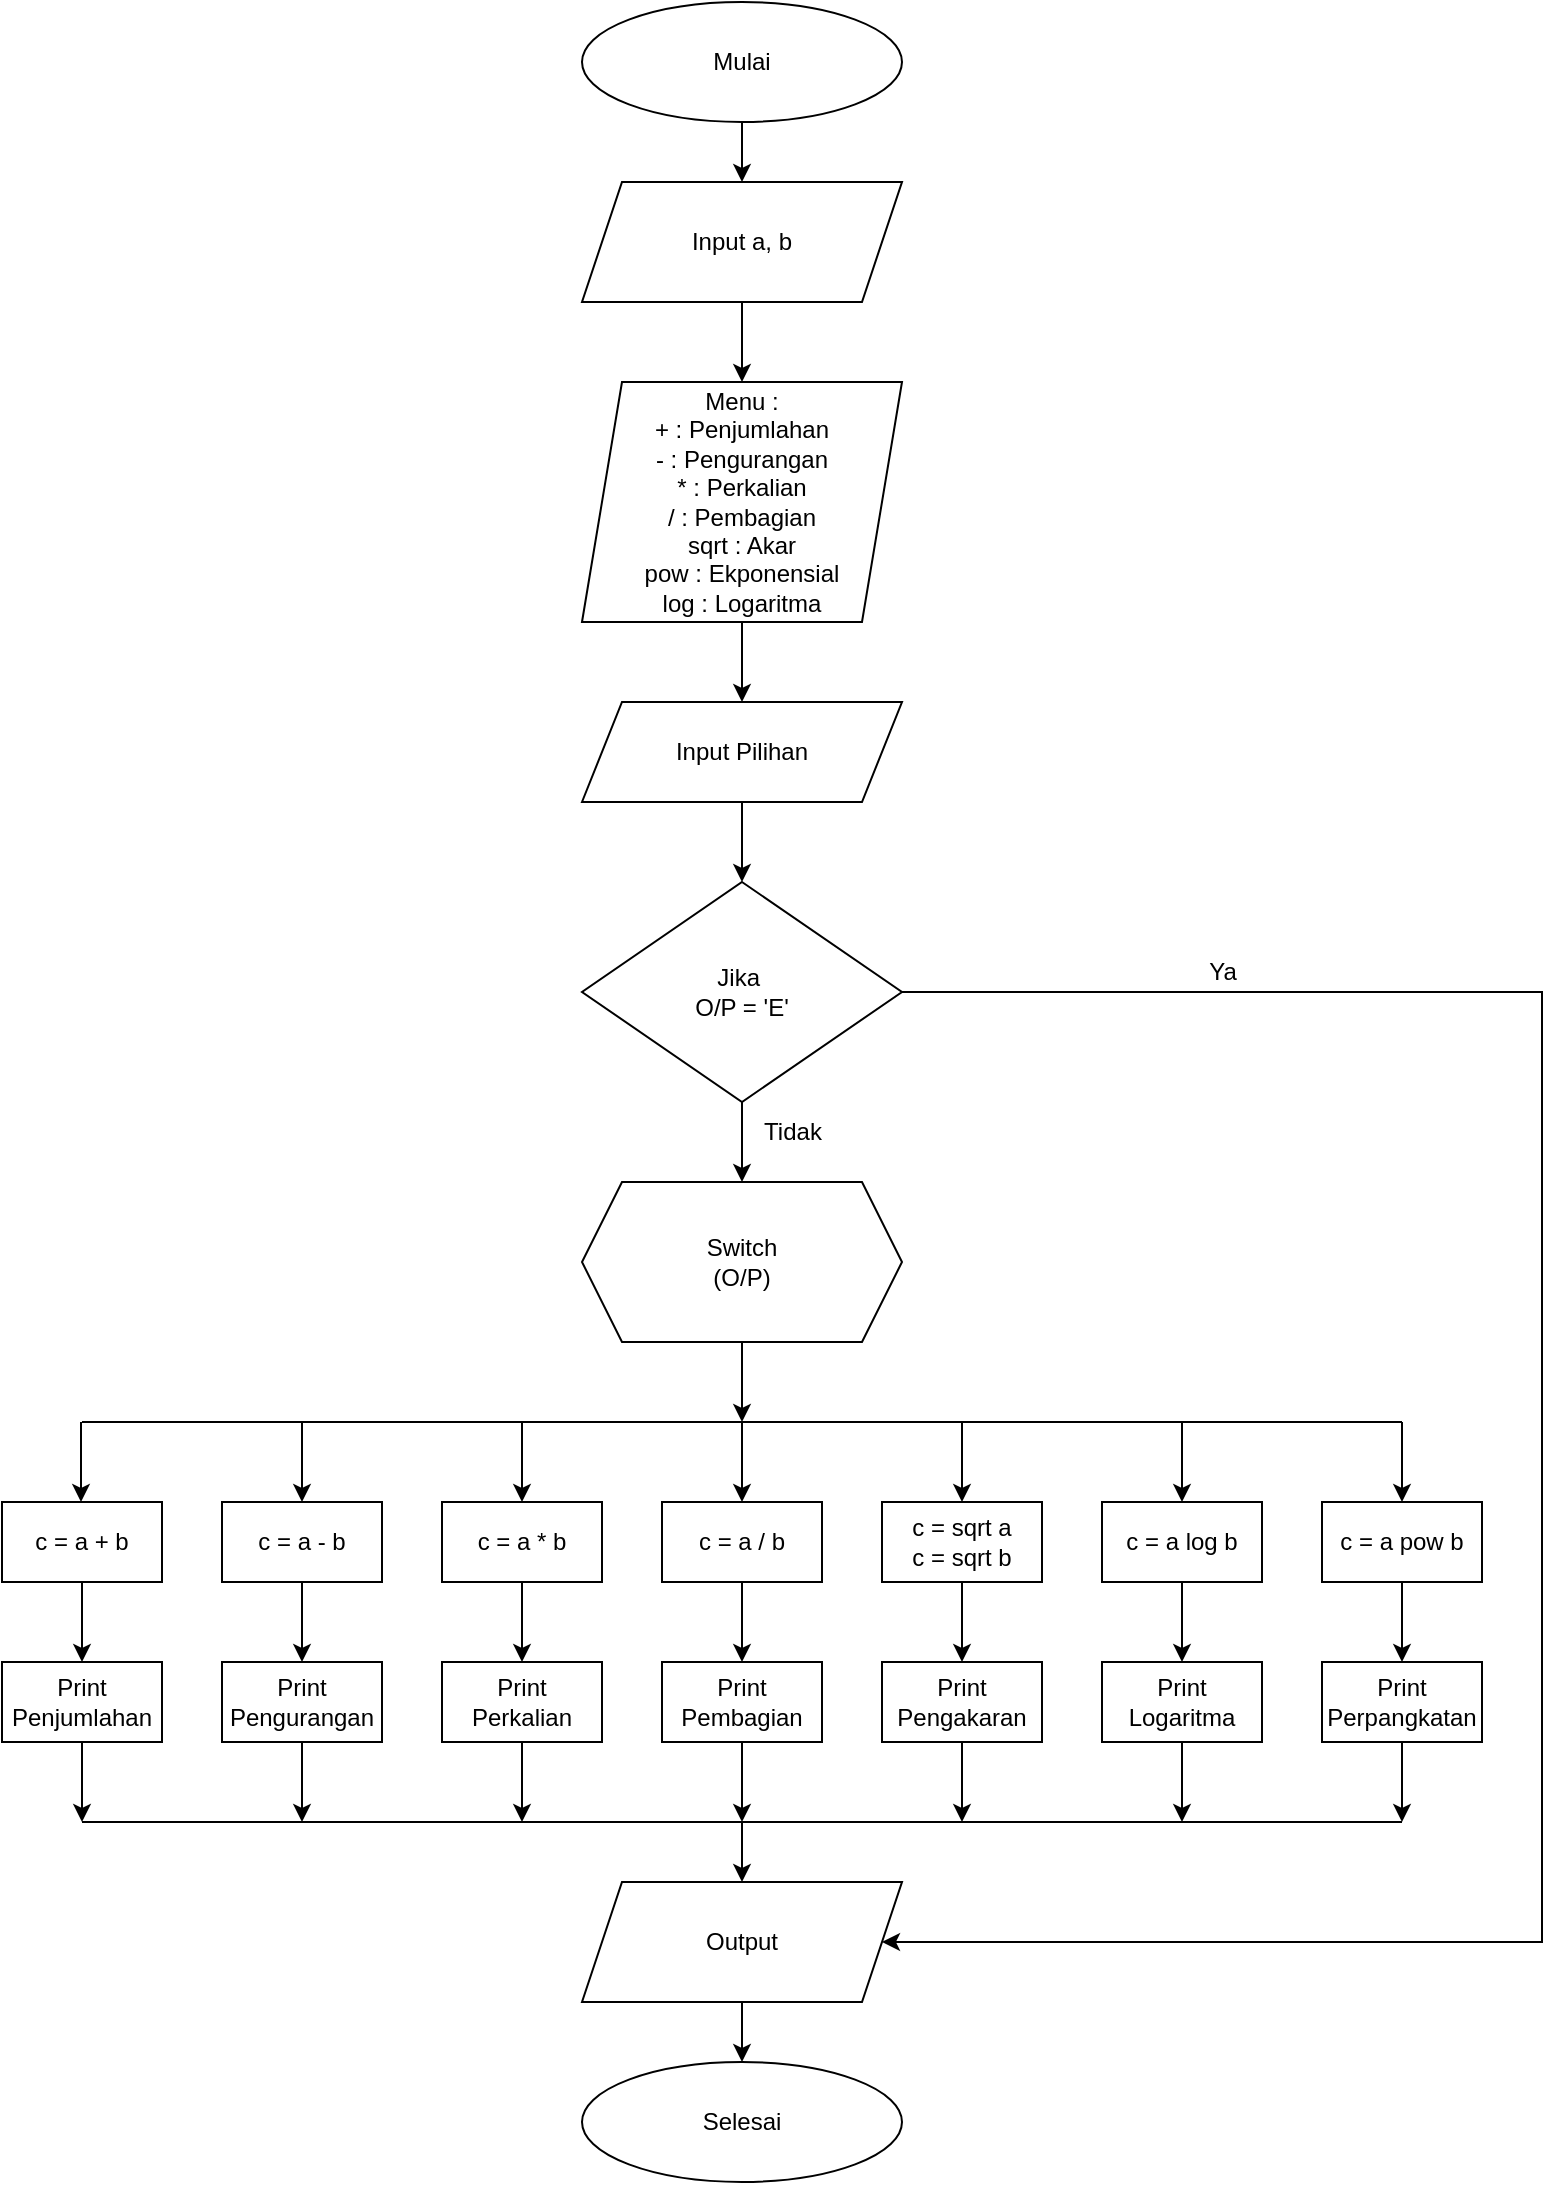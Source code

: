 <mxfile version="24.7.17">
  <diagram id="C5RBs43oDa-KdzZeNtuy" name="Page-1">
    <mxGraphModel dx="1588" dy="892" grid="1" gridSize="10" guides="1" tooltips="1" connect="1" arrows="1" fold="1" page="1" pageScale="1" pageWidth="827" pageHeight="1169" math="0" shadow="0">
      <root>
        <mxCell id="WIyWlLk6GJQsqaUBKTNV-0" />
        <mxCell id="WIyWlLk6GJQsqaUBKTNV-1" parent="WIyWlLk6GJQsqaUBKTNV-0" />
        <mxCell id="uZs7k4-zoeYezZEtZpp2-1" value="Mulai" style="ellipse;whiteSpace=wrap;html=1;labelBackgroundColor=none;" vertex="1" parent="WIyWlLk6GJQsqaUBKTNV-1">
          <mxGeometry x="320" y="10" width="160" height="60" as="geometry" />
        </mxCell>
        <mxCell id="uZs7k4-zoeYezZEtZpp2-2" value="" style="endArrow=classic;html=1;rounded=0;exitX=0.5;exitY=1;exitDx=0;exitDy=0;entryX=0.5;entryY=0;entryDx=0;entryDy=0;labelBackgroundColor=none;fontColor=default;" edge="1" parent="WIyWlLk6GJQsqaUBKTNV-1" source="uZs7k4-zoeYezZEtZpp2-1" target="uZs7k4-zoeYezZEtZpp2-3">
          <mxGeometry width="50" height="50" relative="1" as="geometry">
            <mxPoint x="380" y="410" as="sourcePoint" />
            <mxPoint x="360" y="100" as="targetPoint" />
          </mxGeometry>
        </mxCell>
        <mxCell id="uZs7k4-zoeYezZEtZpp2-3" value="Input a, b" style="shape=parallelogram;perimeter=parallelogramPerimeter;whiteSpace=wrap;html=1;fixedSize=1;labelBackgroundColor=none;" vertex="1" parent="WIyWlLk6GJQsqaUBKTNV-1">
          <mxGeometry x="320" y="100" width="160" height="60" as="geometry" />
        </mxCell>
        <mxCell id="uZs7k4-zoeYezZEtZpp2-5" value="" style="endArrow=classic;html=1;rounded=0;exitX=0.5;exitY=1;exitDx=0;exitDy=0;entryX=0.5;entryY=0;entryDx=0;entryDy=0;labelBackgroundColor=none;fontColor=default;" edge="1" parent="WIyWlLk6GJQsqaUBKTNV-1" source="uZs7k4-zoeYezZEtZpp2-3" target="uZs7k4-zoeYezZEtZpp2-6">
          <mxGeometry width="50" height="50" relative="1" as="geometry">
            <mxPoint x="380" y="110" as="sourcePoint" />
            <mxPoint x="360" y="200" as="targetPoint" />
          </mxGeometry>
        </mxCell>
        <mxCell id="uZs7k4-zoeYezZEtZpp2-8" style="edgeStyle=orthogonalEdgeStyle;rounded=0;orthogonalLoop=1;jettySize=auto;html=1;exitX=0.5;exitY=1;exitDx=0;exitDy=0;entryX=0.5;entryY=0;entryDx=0;entryDy=0;labelBackgroundColor=none;fontColor=default;" edge="1" parent="WIyWlLk6GJQsqaUBKTNV-1" source="uZs7k4-zoeYezZEtZpp2-6" target="uZs7k4-zoeYezZEtZpp2-9">
          <mxGeometry relative="1" as="geometry">
            <mxPoint x="360" y="380" as="targetPoint" />
          </mxGeometry>
        </mxCell>
        <mxCell id="uZs7k4-zoeYezZEtZpp2-6" value="Menu :&lt;div&gt;+ : Penjumlahan&lt;/div&gt;&lt;div&gt;- : Pengurangan&lt;/div&gt;&lt;div&gt;* : Perkalian&lt;/div&gt;&lt;div&gt;/ : Pembagian&lt;/div&gt;&lt;div&gt;sqrt : Akar&lt;/div&gt;&lt;div&gt;pow : Ekponensial&lt;/div&gt;&lt;div&gt;log : Logaritma&lt;/div&gt;" style="shape=parallelogram;perimeter=parallelogramPerimeter;whiteSpace=wrap;html=1;fixedSize=1;align=center;labelBackgroundColor=none;" vertex="1" parent="WIyWlLk6GJQsqaUBKTNV-1">
          <mxGeometry x="320" y="200" width="160" height="120" as="geometry" />
        </mxCell>
        <mxCell id="uZs7k4-zoeYezZEtZpp2-11" style="edgeStyle=orthogonalEdgeStyle;rounded=0;orthogonalLoop=1;jettySize=auto;html=1;entryX=0.5;entryY=0;entryDx=0;entryDy=0;labelBackgroundColor=none;fontColor=default;" edge="1" parent="WIyWlLk6GJQsqaUBKTNV-1" source="uZs7k4-zoeYezZEtZpp2-9" target="uZs7k4-zoeYezZEtZpp2-14">
          <mxGeometry relative="1" as="geometry">
            <mxPoint x="360" y="450" as="targetPoint" />
            <Array as="points">
              <mxPoint x="400" y="440" />
              <mxPoint x="400" y="440" />
            </Array>
          </mxGeometry>
        </mxCell>
        <mxCell id="uZs7k4-zoeYezZEtZpp2-9" value="Input Pilihan" style="shape=parallelogram;perimeter=parallelogramPerimeter;whiteSpace=wrap;html=1;fixedSize=1;labelBackgroundColor=none;" vertex="1" parent="WIyWlLk6GJQsqaUBKTNV-1">
          <mxGeometry x="320" y="360" width="160" height="50" as="geometry" />
        </mxCell>
        <mxCell id="uZs7k4-zoeYezZEtZpp2-16" style="edgeStyle=orthogonalEdgeStyle;rounded=0;orthogonalLoop=1;jettySize=auto;html=1;entryX=0.5;entryY=0;entryDx=0;entryDy=0;labelBackgroundColor=none;fontColor=default;" edge="1" parent="WIyWlLk6GJQsqaUBKTNV-1" source="uZs7k4-zoeYezZEtZpp2-14" target="uZs7k4-zoeYezZEtZpp2-20">
          <mxGeometry relative="1" as="geometry">
            <mxPoint x="360" y="600" as="targetPoint" />
            <Array as="points">
              <mxPoint x="400" y="600" />
              <mxPoint x="400" y="600" />
            </Array>
          </mxGeometry>
        </mxCell>
        <mxCell id="uZs7k4-zoeYezZEtZpp2-19" style="edgeStyle=orthogonalEdgeStyle;rounded=0;orthogonalLoop=1;jettySize=auto;html=1;entryX=1;entryY=0.5;entryDx=0;entryDy=0;labelBackgroundColor=none;fontColor=default;" edge="1" parent="WIyWlLk6GJQsqaUBKTNV-1" source="uZs7k4-zoeYezZEtZpp2-14" target="uZs7k4-zoeYezZEtZpp2-72">
          <mxGeometry relative="1" as="geometry">
            <mxPoint x="800" y="980" as="targetPoint" />
            <Array as="points">
              <mxPoint x="800" y="505" />
              <mxPoint x="800" y="980" />
            </Array>
          </mxGeometry>
        </mxCell>
        <mxCell id="uZs7k4-zoeYezZEtZpp2-14" value="Jika&amp;nbsp;&lt;div&gt;O/P = &#39;E&#39;&lt;/div&gt;" style="rhombus;whiteSpace=wrap;html=1;labelBackgroundColor=none;" vertex="1" parent="WIyWlLk6GJQsqaUBKTNV-1">
          <mxGeometry x="320" y="450" width="160" height="110" as="geometry" />
        </mxCell>
        <mxCell id="uZs7k4-zoeYezZEtZpp2-17" value="Tidak" style="text;html=1;align=center;verticalAlign=middle;resizable=0;points=[];autosize=1;strokeColor=none;fillColor=none;labelBackgroundColor=none;" vertex="1" parent="WIyWlLk6GJQsqaUBKTNV-1">
          <mxGeometry x="400" y="560" width="50" height="30" as="geometry" />
        </mxCell>
        <mxCell id="uZs7k4-zoeYezZEtZpp2-22" style="edgeStyle=orthogonalEdgeStyle;rounded=0;orthogonalLoop=1;jettySize=auto;html=1;labelBackgroundColor=none;fontColor=default;" edge="1" parent="WIyWlLk6GJQsqaUBKTNV-1" source="uZs7k4-zoeYezZEtZpp2-20">
          <mxGeometry relative="1" as="geometry">
            <mxPoint x="400" y="720" as="targetPoint" />
            <Array as="points">
              <mxPoint x="400" y="720" />
            </Array>
          </mxGeometry>
        </mxCell>
        <mxCell id="uZs7k4-zoeYezZEtZpp2-20" value="Switch&lt;div&gt;(O/P)&lt;/div&gt;" style="shape=hexagon;perimeter=hexagonPerimeter2;whiteSpace=wrap;html=1;fixedSize=1;labelBackgroundColor=none;" vertex="1" parent="WIyWlLk6GJQsqaUBKTNV-1">
          <mxGeometry x="320" y="600" width="160" height="80" as="geometry" />
        </mxCell>
        <mxCell id="uZs7k4-zoeYezZEtZpp2-21" value="Ya" style="text;html=1;align=center;verticalAlign=middle;resizable=0;points=[];autosize=1;strokeColor=none;fillColor=none;labelBackgroundColor=none;" vertex="1" parent="WIyWlLk6GJQsqaUBKTNV-1">
          <mxGeometry x="620" y="480" width="40" height="30" as="geometry" />
        </mxCell>
        <mxCell id="uZs7k4-zoeYezZEtZpp2-23" value="" style="endArrow=none;html=1;rounded=0;labelBackgroundColor=none;fontColor=default;" edge="1" parent="WIyWlLk6GJQsqaUBKTNV-1">
          <mxGeometry width="50" height="50" relative="1" as="geometry">
            <mxPoint x="70" y="720" as="sourcePoint" />
            <mxPoint x="730" y="720" as="targetPoint" />
            <Array as="points">
              <mxPoint x="400" y="720" />
            </Array>
          </mxGeometry>
        </mxCell>
        <mxCell id="uZs7k4-zoeYezZEtZpp2-24" value="" style="endArrow=classic;html=1;rounded=0;labelBackgroundColor=none;fontColor=default;" edge="1" parent="WIyWlLk6GJQsqaUBKTNV-1">
          <mxGeometry width="50" height="50" relative="1" as="geometry">
            <mxPoint x="69.5" y="720" as="sourcePoint" />
            <mxPoint x="69.5" y="760" as="targetPoint" />
          </mxGeometry>
        </mxCell>
        <mxCell id="uZs7k4-zoeYezZEtZpp2-26" style="edgeStyle=orthogonalEdgeStyle;rounded=0;orthogonalLoop=1;jettySize=auto;html=1;labelBackgroundColor=none;fontColor=default;" edge="1" parent="WIyWlLk6GJQsqaUBKTNV-1" source="uZs7k4-zoeYezZEtZpp2-25">
          <mxGeometry relative="1" as="geometry">
            <mxPoint x="70" y="840" as="targetPoint" />
          </mxGeometry>
        </mxCell>
        <mxCell id="uZs7k4-zoeYezZEtZpp2-25" value="c = a + b" style="rounded=0;whiteSpace=wrap;html=1;labelBackgroundColor=none;" vertex="1" parent="WIyWlLk6GJQsqaUBKTNV-1">
          <mxGeometry x="30" y="760" width="80" height="40" as="geometry" />
        </mxCell>
        <mxCell id="uZs7k4-zoeYezZEtZpp2-62" style="edgeStyle=orthogonalEdgeStyle;rounded=0;orthogonalLoop=1;jettySize=auto;html=1;exitX=0.5;exitY=1;exitDx=0;exitDy=0;labelBackgroundColor=none;fontColor=default;" edge="1" parent="WIyWlLk6GJQsqaUBKTNV-1" source="uZs7k4-zoeYezZEtZpp2-27">
          <mxGeometry relative="1" as="geometry">
            <mxPoint x="70" y="920" as="targetPoint" />
          </mxGeometry>
        </mxCell>
        <mxCell id="uZs7k4-zoeYezZEtZpp2-27" value="Print Penjumlahan" style="rounded=0;whiteSpace=wrap;html=1;labelBackgroundColor=none;" vertex="1" parent="WIyWlLk6GJQsqaUBKTNV-1">
          <mxGeometry x="30" y="840" width="80" height="40" as="geometry" />
        </mxCell>
        <mxCell id="uZs7k4-zoeYezZEtZpp2-28" value="" style="endArrow=classic;html=1;rounded=0;entryX=0.5;entryY=0;entryDx=0;entryDy=0;labelBackgroundColor=none;fontColor=default;" edge="1" parent="WIyWlLk6GJQsqaUBKTNV-1" target="uZs7k4-zoeYezZEtZpp2-29">
          <mxGeometry width="50" height="50" relative="1" as="geometry">
            <mxPoint x="180" y="720" as="sourcePoint" />
            <mxPoint x="189.5" y="760" as="targetPoint" />
            <Array as="points" />
          </mxGeometry>
        </mxCell>
        <mxCell id="uZs7k4-zoeYezZEtZpp2-41" style="edgeStyle=orthogonalEdgeStyle;rounded=0;orthogonalLoop=1;jettySize=auto;html=1;entryX=0.5;entryY=0;entryDx=0;entryDy=0;labelBackgroundColor=none;fontColor=default;" edge="1" parent="WIyWlLk6GJQsqaUBKTNV-1" source="uZs7k4-zoeYezZEtZpp2-29" target="uZs7k4-zoeYezZEtZpp2-31">
          <mxGeometry relative="1" as="geometry" />
        </mxCell>
        <mxCell id="uZs7k4-zoeYezZEtZpp2-29" value="c = a - b" style="rounded=0;whiteSpace=wrap;html=1;labelBackgroundColor=none;" vertex="1" parent="WIyWlLk6GJQsqaUBKTNV-1">
          <mxGeometry x="140" y="760" width="80" height="40" as="geometry" />
        </mxCell>
        <mxCell id="uZs7k4-zoeYezZEtZpp2-63" style="edgeStyle=orthogonalEdgeStyle;rounded=0;orthogonalLoop=1;jettySize=auto;html=1;labelBackgroundColor=none;fontColor=default;" edge="1" parent="WIyWlLk6GJQsqaUBKTNV-1" source="uZs7k4-zoeYezZEtZpp2-31">
          <mxGeometry relative="1" as="geometry">
            <mxPoint x="180" y="920" as="targetPoint" />
          </mxGeometry>
        </mxCell>
        <mxCell id="uZs7k4-zoeYezZEtZpp2-31" value="Print Pengurangan" style="rounded=0;whiteSpace=wrap;html=1;labelBackgroundColor=none;" vertex="1" parent="WIyWlLk6GJQsqaUBKTNV-1">
          <mxGeometry x="140" y="840" width="80" height="40" as="geometry" />
        </mxCell>
        <mxCell id="uZs7k4-zoeYezZEtZpp2-64" style="edgeStyle=orthogonalEdgeStyle;rounded=0;orthogonalLoop=1;jettySize=auto;html=1;labelBackgroundColor=none;fontColor=default;" edge="1" parent="WIyWlLk6GJQsqaUBKTNV-1" source="uZs7k4-zoeYezZEtZpp2-33">
          <mxGeometry relative="1" as="geometry">
            <mxPoint x="290" y="920" as="targetPoint" />
          </mxGeometry>
        </mxCell>
        <mxCell id="uZs7k4-zoeYezZEtZpp2-33" value="Print Perkalian" style="rounded=0;whiteSpace=wrap;html=1;labelBackgroundColor=none;" vertex="1" parent="WIyWlLk6GJQsqaUBKTNV-1">
          <mxGeometry x="250" y="840" width="80" height="40" as="geometry" />
        </mxCell>
        <mxCell id="uZs7k4-zoeYezZEtZpp2-65" style="edgeStyle=orthogonalEdgeStyle;rounded=0;orthogonalLoop=1;jettySize=auto;html=1;exitX=0.5;exitY=1;exitDx=0;exitDy=0;labelBackgroundColor=none;fontColor=default;" edge="1" parent="WIyWlLk6GJQsqaUBKTNV-1" source="uZs7k4-zoeYezZEtZpp2-34">
          <mxGeometry relative="1" as="geometry">
            <mxPoint x="400" y="920" as="targetPoint" />
          </mxGeometry>
        </mxCell>
        <mxCell id="uZs7k4-zoeYezZEtZpp2-34" value="Print Pembagian" style="rounded=0;whiteSpace=wrap;html=1;labelBackgroundColor=none;" vertex="1" parent="WIyWlLk6GJQsqaUBKTNV-1">
          <mxGeometry x="360" y="840" width="80" height="40" as="geometry" />
        </mxCell>
        <mxCell id="uZs7k4-zoeYezZEtZpp2-68" style="edgeStyle=orthogonalEdgeStyle;rounded=0;orthogonalLoop=1;jettySize=auto;html=1;labelBackgroundColor=none;fontColor=default;" edge="1" parent="WIyWlLk6GJQsqaUBKTNV-1" source="uZs7k4-zoeYezZEtZpp2-35">
          <mxGeometry relative="1" as="geometry">
            <mxPoint x="510" y="920" as="targetPoint" />
          </mxGeometry>
        </mxCell>
        <mxCell id="uZs7k4-zoeYezZEtZpp2-35" value="Print Pengakaran" style="rounded=0;whiteSpace=wrap;html=1;labelBackgroundColor=none;" vertex="1" parent="WIyWlLk6GJQsqaUBKTNV-1">
          <mxGeometry x="470" y="840" width="80" height="40" as="geometry" />
        </mxCell>
        <mxCell id="uZs7k4-zoeYezZEtZpp2-69" style="edgeStyle=orthogonalEdgeStyle;rounded=0;orthogonalLoop=1;jettySize=auto;html=1;exitX=0.5;exitY=1;exitDx=0;exitDy=0;labelBackgroundColor=none;fontColor=default;" edge="1" parent="WIyWlLk6GJQsqaUBKTNV-1" source="uZs7k4-zoeYezZEtZpp2-36">
          <mxGeometry relative="1" as="geometry">
            <mxPoint x="620" y="920" as="targetPoint" />
          </mxGeometry>
        </mxCell>
        <mxCell id="uZs7k4-zoeYezZEtZpp2-36" value="Print Logaritma" style="rounded=0;whiteSpace=wrap;html=1;labelBackgroundColor=none;" vertex="1" parent="WIyWlLk6GJQsqaUBKTNV-1">
          <mxGeometry x="580" y="840" width="80" height="40" as="geometry" />
        </mxCell>
        <mxCell id="uZs7k4-zoeYezZEtZpp2-55" style="edgeStyle=orthogonalEdgeStyle;rounded=0;orthogonalLoop=1;jettySize=auto;html=1;entryX=0.5;entryY=0;entryDx=0;entryDy=0;labelBackgroundColor=none;fontColor=default;" edge="1" parent="WIyWlLk6GJQsqaUBKTNV-1" source="uZs7k4-zoeYezZEtZpp2-39" target="uZs7k4-zoeYezZEtZpp2-33">
          <mxGeometry relative="1" as="geometry" />
        </mxCell>
        <mxCell id="uZs7k4-zoeYezZEtZpp2-39" value="c = a * b" style="rounded=0;whiteSpace=wrap;html=1;labelBackgroundColor=none;" vertex="1" parent="WIyWlLk6GJQsqaUBKTNV-1">
          <mxGeometry x="250" y="760" width="80" height="40" as="geometry" />
        </mxCell>
        <mxCell id="uZs7k4-zoeYezZEtZpp2-56" style="edgeStyle=orthogonalEdgeStyle;rounded=0;orthogonalLoop=1;jettySize=auto;html=1;entryX=0.5;entryY=0;entryDx=0;entryDy=0;labelBackgroundColor=none;fontColor=default;" edge="1" parent="WIyWlLk6GJQsqaUBKTNV-1" source="uZs7k4-zoeYezZEtZpp2-43" target="uZs7k4-zoeYezZEtZpp2-34">
          <mxGeometry relative="1" as="geometry" />
        </mxCell>
        <mxCell id="uZs7k4-zoeYezZEtZpp2-43" value="c = a / b" style="rounded=0;whiteSpace=wrap;html=1;labelBackgroundColor=none;" vertex="1" parent="WIyWlLk6GJQsqaUBKTNV-1">
          <mxGeometry x="360" y="760" width="80" height="40" as="geometry" />
        </mxCell>
        <mxCell id="uZs7k4-zoeYezZEtZpp2-57" style="edgeStyle=orthogonalEdgeStyle;rounded=0;orthogonalLoop=1;jettySize=auto;html=1;entryX=0.5;entryY=0;entryDx=0;entryDy=0;labelBackgroundColor=none;fontColor=default;" edge="1" parent="WIyWlLk6GJQsqaUBKTNV-1" source="uZs7k4-zoeYezZEtZpp2-44" target="uZs7k4-zoeYezZEtZpp2-35">
          <mxGeometry relative="1" as="geometry" />
        </mxCell>
        <mxCell id="uZs7k4-zoeYezZEtZpp2-44" value="c = sqrt a&lt;div&gt;c = sqrt b&lt;/div&gt;" style="rounded=0;whiteSpace=wrap;html=1;labelBackgroundColor=none;" vertex="1" parent="WIyWlLk6GJQsqaUBKTNV-1">
          <mxGeometry x="470" y="760" width="80" height="40" as="geometry" />
        </mxCell>
        <mxCell id="uZs7k4-zoeYezZEtZpp2-58" style="edgeStyle=orthogonalEdgeStyle;rounded=0;orthogonalLoop=1;jettySize=auto;html=1;entryX=0.5;entryY=0;entryDx=0;entryDy=0;labelBackgroundColor=none;fontColor=default;" edge="1" parent="WIyWlLk6GJQsqaUBKTNV-1" source="uZs7k4-zoeYezZEtZpp2-45" target="uZs7k4-zoeYezZEtZpp2-36">
          <mxGeometry relative="1" as="geometry" />
        </mxCell>
        <mxCell id="uZs7k4-zoeYezZEtZpp2-45" value="c = a log b" style="rounded=0;whiteSpace=wrap;html=1;labelBackgroundColor=none;" vertex="1" parent="WIyWlLk6GJQsqaUBKTNV-1">
          <mxGeometry x="580" y="760" width="80" height="40" as="geometry" />
        </mxCell>
        <mxCell id="uZs7k4-zoeYezZEtZpp2-59" style="edgeStyle=orthogonalEdgeStyle;rounded=0;orthogonalLoop=1;jettySize=auto;html=1;entryX=0.5;entryY=0;entryDx=0;entryDy=0;labelBackgroundColor=none;fontColor=default;" edge="1" parent="WIyWlLk6GJQsqaUBKTNV-1" source="uZs7k4-zoeYezZEtZpp2-46" target="uZs7k4-zoeYezZEtZpp2-47">
          <mxGeometry relative="1" as="geometry" />
        </mxCell>
        <mxCell id="uZs7k4-zoeYezZEtZpp2-46" value="c = a pow b" style="rounded=0;whiteSpace=wrap;html=1;labelBackgroundColor=none;" vertex="1" parent="WIyWlLk6GJQsqaUBKTNV-1">
          <mxGeometry x="690" y="760" width="80" height="40" as="geometry" />
        </mxCell>
        <mxCell id="uZs7k4-zoeYezZEtZpp2-70" style="edgeStyle=orthogonalEdgeStyle;rounded=0;orthogonalLoop=1;jettySize=auto;html=1;labelBackgroundColor=none;fontColor=default;" edge="1" parent="WIyWlLk6GJQsqaUBKTNV-1" source="uZs7k4-zoeYezZEtZpp2-47">
          <mxGeometry relative="1" as="geometry">
            <mxPoint x="730" y="920" as="targetPoint" />
          </mxGeometry>
        </mxCell>
        <mxCell id="uZs7k4-zoeYezZEtZpp2-47" value="Print Perpangkatan" style="rounded=0;whiteSpace=wrap;html=1;labelBackgroundColor=none;" vertex="1" parent="WIyWlLk6GJQsqaUBKTNV-1">
          <mxGeometry x="690" y="840" width="80" height="40" as="geometry" />
        </mxCell>
        <mxCell id="uZs7k4-zoeYezZEtZpp2-48" value="" style="endArrow=classic;html=1;rounded=0;entryX=0.5;entryY=0;entryDx=0;entryDy=0;labelBackgroundColor=none;fontColor=default;" edge="1" parent="WIyWlLk6GJQsqaUBKTNV-1" target="uZs7k4-zoeYezZEtZpp2-39">
          <mxGeometry width="50" height="50" relative="1" as="geometry">
            <mxPoint x="290" y="720" as="sourcePoint" />
            <mxPoint x="280" y="780" as="targetPoint" />
            <Array as="points" />
          </mxGeometry>
        </mxCell>
        <mxCell id="uZs7k4-zoeYezZEtZpp2-49" value="" style="endArrow=classic;html=1;rounded=0;labelBackgroundColor=none;fontColor=default;" edge="1" parent="WIyWlLk6GJQsqaUBKTNV-1">
          <mxGeometry width="50" height="50" relative="1" as="geometry">
            <mxPoint x="400" y="720" as="sourcePoint" />
            <mxPoint x="400" y="760" as="targetPoint" />
            <Array as="points" />
          </mxGeometry>
        </mxCell>
        <mxCell id="uZs7k4-zoeYezZEtZpp2-52" value="" style="endArrow=classic;html=1;rounded=0;entryX=0.5;entryY=0;entryDx=0;entryDy=0;labelBackgroundColor=none;fontColor=default;" edge="1" parent="WIyWlLk6GJQsqaUBKTNV-1" target="uZs7k4-zoeYezZEtZpp2-44">
          <mxGeometry width="50" height="50" relative="1" as="geometry">
            <mxPoint x="510" y="720" as="sourcePoint" />
            <mxPoint x="540" y="770" as="targetPoint" />
            <Array as="points" />
          </mxGeometry>
        </mxCell>
        <mxCell id="uZs7k4-zoeYezZEtZpp2-53" value="" style="endArrow=classic;html=1;rounded=0;entryX=0.5;entryY=0;entryDx=0;entryDy=0;labelBackgroundColor=none;fontColor=default;" edge="1" parent="WIyWlLk6GJQsqaUBKTNV-1" target="uZs7k4-zoeYezZEtZpp2-45">
          <mxGeometry width="50" height="50" relative="1" as="geometry">
            <mxPoint x="620" y="720" as="sourcePoint" />
            <mxPoint x="600" y="770" as="targetPoint" />
            <Array as="points" />
          </mxGeometry>
        </mxCell>
        <mxCell id="uZs7k4-zoeYezZEtZpp2-54" value="" style="endArrow=classic;html=1;rounded=0;entryX=0.5;entryY=0;entryDx=0;entryDy=0;labelBackgroundColor=none;fontColor=default;" edge="1" parent="WIyWlLk6GJQsqaUBKTNV-1" target="uZs7k4-zoeYezZEtZpp2-46">
          <mxGeometry width="50" height="50" relative="1" as="geometry">
            <mxPoint x="730" y="720" as="sourcePoint" />
            <mxPoint x="710" y="770" as="targetPoint" />
            <Array as="points" />
          </mxGeometry>
        </mxCell>
        <mxCell id="uZs7k4-zoeYezZEtZpp2-71" value="" style="endArrow=none;html=1;rounded=0;labelBackgroundColor=none;fontColor=default;" edge="1" parent="WIyWlLk6GJQsqaUBKTNV-1">
          <mxGeometry width="50" height="50" relative="1" as="geometry">
            <mxPoint x="70" y="920" as="sourcePoint" />
            <mxPoint x="730" y="920" as="targetPoint" />
            <Array as="points">
              <mxPoint x="400" y="920" />
            </Array>
          </mxGeometry>
        </mxCell>
        <mxCell id="uZs7k4-zoeYezZEtZpp2-75" style="edgeStyle=orthogonalEdgeStyle;rounded=0;orthogonalLoop=1;jettySize=auto;html=1;labelBackgroundColor=none;fontColor=default;" edge="1" parent="WIyWlLk6GJQsqaUBKTNV-1" source="uZs7k4-zoeYezZEtZpp2-72">
          <mxGeometry relative="1" as="geometry">
            <mxPoint x="400" y="1040" as="targetPoint" />
          </mxGeometry>
        </mxCell>
        <mxCell id="uZs7k4-zoeYezZEtZpp2-72" value="Output" style="shape=parallelogram;perimeter=parallelogramPerimeter;whiteSpace=wrap;html=1;fixedSize=1;labelBackgroundColor=none;" vertex="1" parent="WIyWlLk6GJQsqaUBKTNV-1">
          <mxGeometry x="320" y="950" width="160" height="60" as="geometry" />
        </mxCell>
        <mxCell id="uZs7k4-zoeYezZEtZpp2-74" style="edgeStyle=orthogonalEdgeStyle;rounded=0;orthogonalLoop=1;jettySize=auto;html=1;exitX=0.5;exitY=1;exitDx=0;exitDy=0;labelBackgroundColor=none;fontColor=default;" edge="1" parent="WIyWlLk6GJQsqaUBKTNV-1">
          <mxGeometry relative="1" as="geometry">
            <mxPoint x="400" y="950" as="targetPoint" />
            <mxPoint x="400" y="930" as="sourcePoint" />
            <Array as="points">
              <mxPoint x="400" y="920" />
              <mxPoint x="400" y="920" />
            </Array>
          </mxGeometry>
        </mxCell>
        <mxCell id="uZs7k4-zoeYezZEtZpp2-76" value="Selesai" style="ellipse;whiteSpace=wrap;html=1;labelBackgroundColor=none;" vertex="1" parent="WIyWlLk6GJQsqaUBKTNV-1">
          <mxGeometry x="320" y="1040" width="160" height="60" as="geometry" />
        </mxCell>
      </root>
    </mxGraphModel>
  </diagram>
</mxfile>
